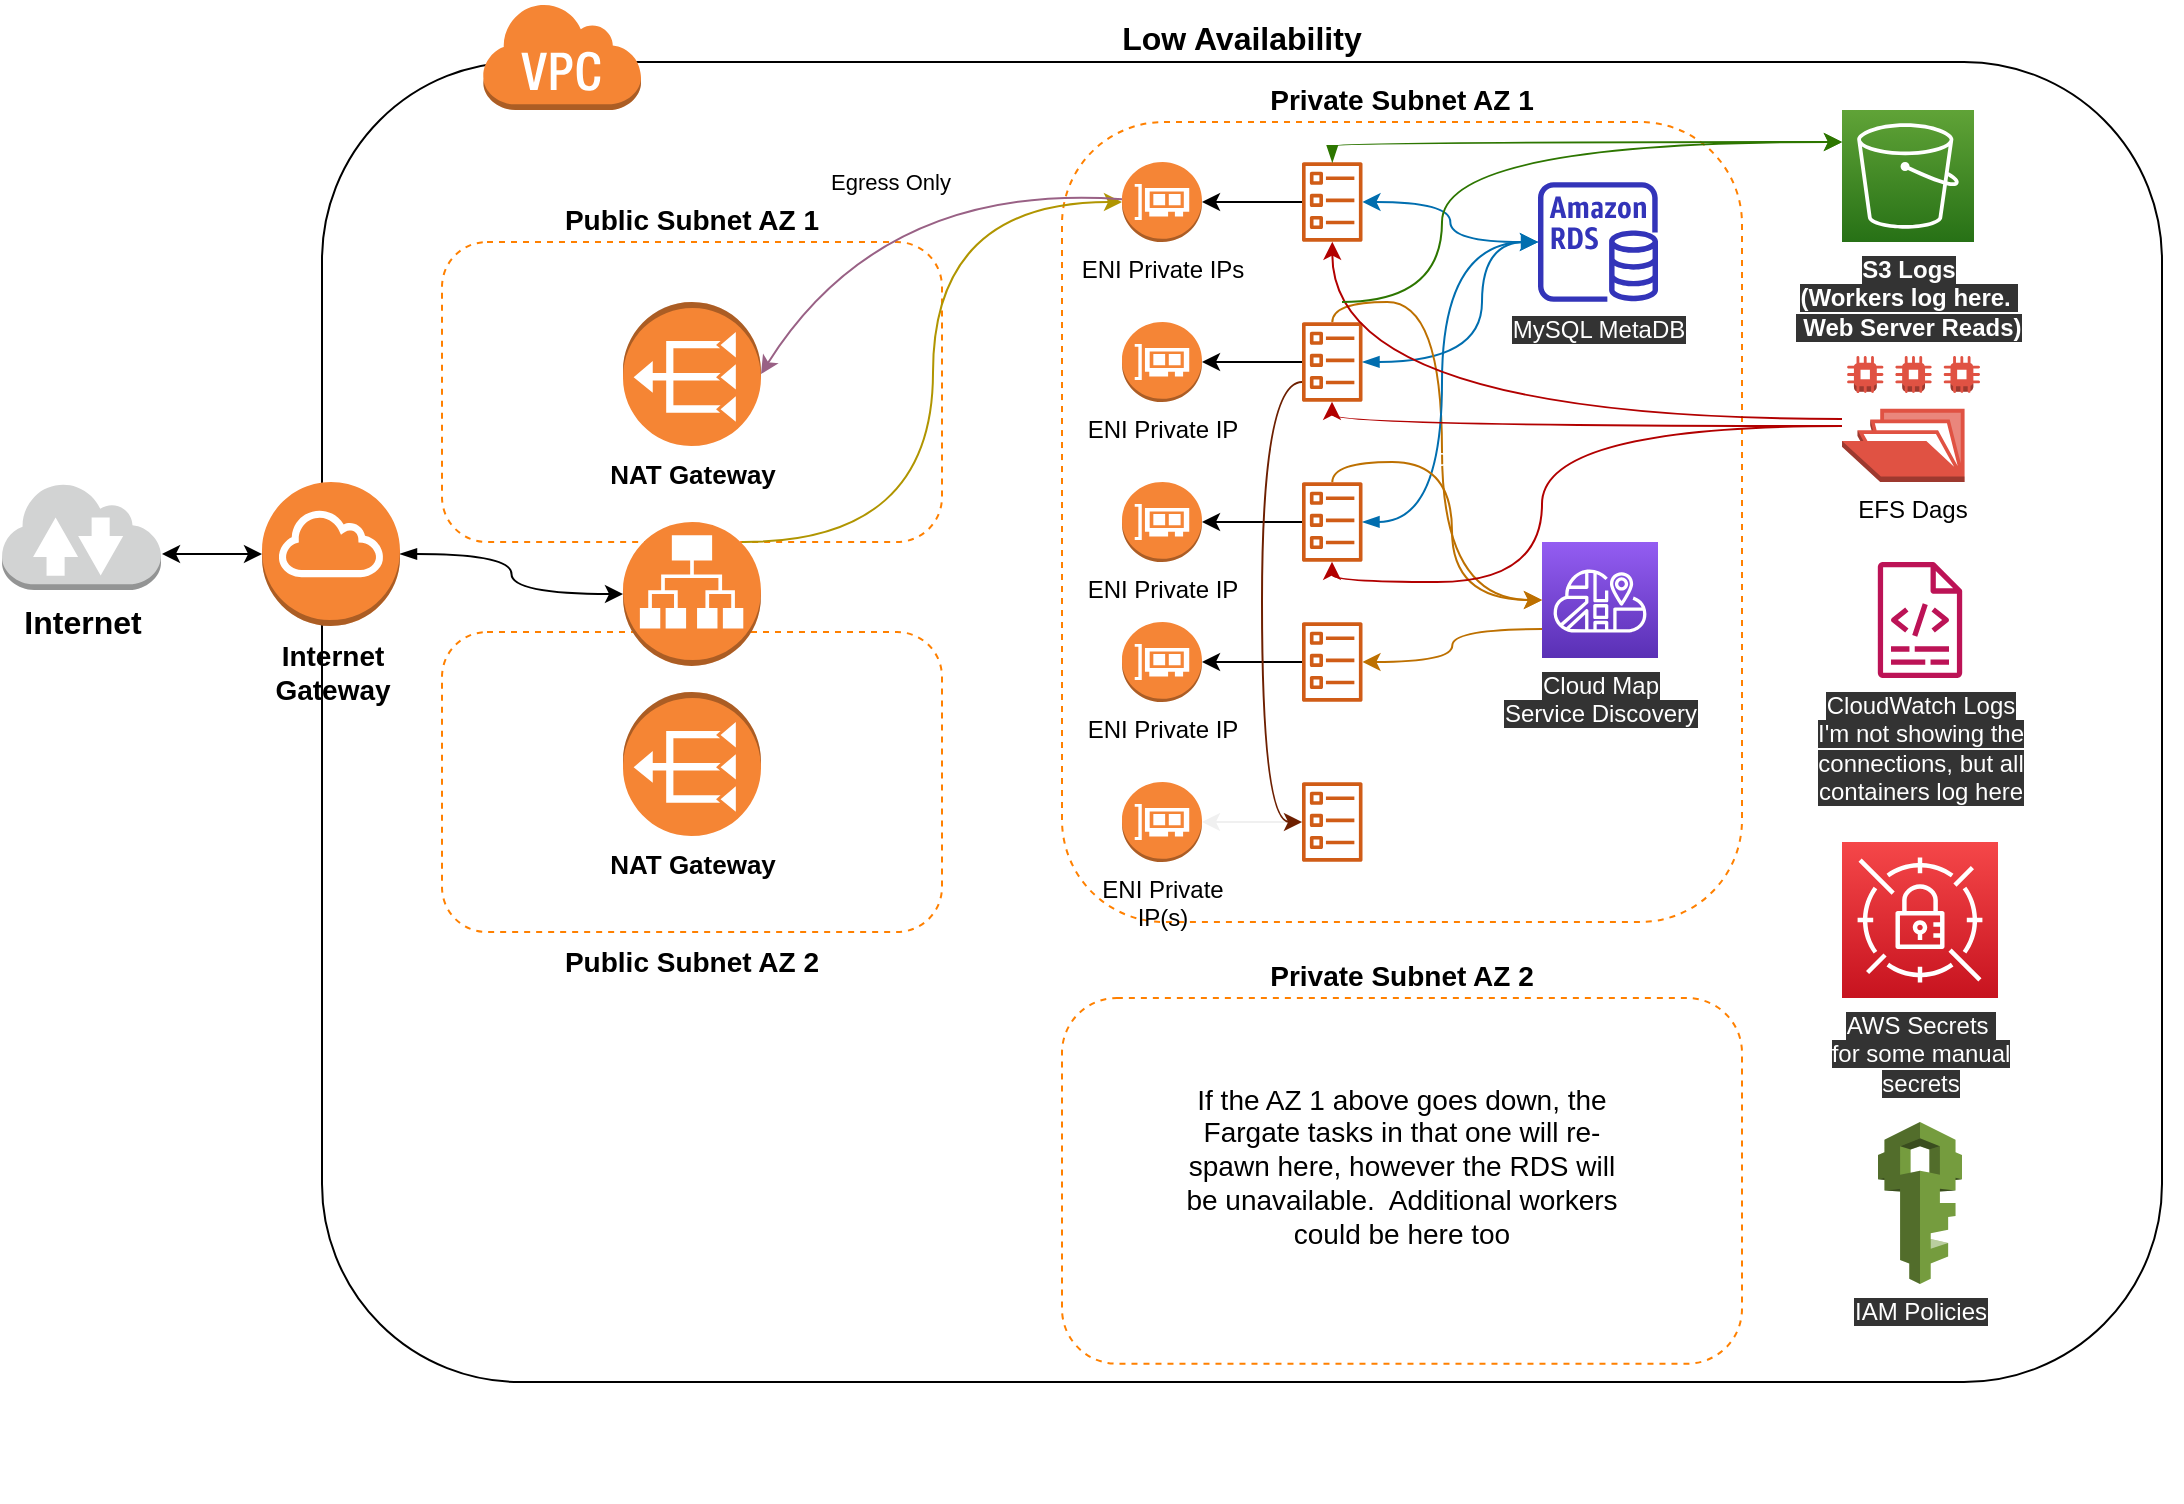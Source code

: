 <mxfile version="14.8.1" type="device"><diagram id="rlEJ2QzJx-Zcjw3BbTFM" name="Page-1"><mxGraphModel dx="1978" dy="1004" grid="1" gridSize="10" guides="1" tooltips="1" connect="1" arrows="1" fold="1" page="1" pageScale="1" pageWidth="850" pageHeight="1100" math="0" shadow="0"><root><mxCell id="0"/><mxCell id="1" parent="0"/><mxCell id="2H5rZdgAmaHdT4LToy---5" value="&lt;b&gt;&lt;font style=&quot;font-size: 16px&quot;&gt;Internet&lt;/font&gt;&lt;/b&gt;" style="outlineConnect=0;dashed=0;verticalLabelPosition=bottom;verticalAlign=top;align=center;html=1;shape=mxgraph.aws3.internet_2;fillColor=#D2D3D3;gradientColor=none;" parent="1" vertex="1"><mxGeometry x="-70" y="400" width="79.5" height="54" as="geometry"/></mxCell><mxCell id="2H5rZdgAmaHdT4LToy---8" value="" style="group;verticalAlign=bottom;" parent="1" vertex="1" connectable="0"><mxGeometry x="60" y="180" width="960" height="730" as="geometry"/></mxCell><mxCell id="2H5rZdgAmaHdT4LToy---3" value="" style="group" parent="2H5rZdgAmaHdT4LToy---8" vertex="1" connectable="0"><mxGeometry x="30" y="-20" width="920" height="740" as="geometry"/></mxCell><mxCell id="2H5rZdgAmaHdT4LToy---1" value="&lt;font style=&quot;font-size: 16px&quot;&gt;&lt;b&gt;Low Availability&lt;/b&gt;&lt;/font&gt;" style="rounded=1;whiteSpace=wrap;html=1;verticalAlign=bottom;labelPosition=center;verticalLabelPosition=top;align=center;" parent="2H5rZdgAmaHdT4LToy---3" vertex="1"><mxGeometry y="30" width="920" height="660" as="geometry"/></mxCell><mxCell id="2H5rZdgAmaHdT4LToy---2" value="" style="outlineConnect=0;dashed=0;verticalLabelPosition=bottom;verticalAlign=top;align=center;html=1;shape=mxgraph.aws3.virtual_private_cloud;fillColor=#F58534;gradientColor=none;" parent="2H5rZdgAmaHdT4LToy---3" vertex="1"><mxGeometry x="80" width="79.5" height="54" as="geometry"/></mxCell><mxCell id="2H5rZdgAmaHdT4LToy---16" value="" style="group" parent="2H5rZdgAmaHdT4LToy---3" vertex="1" connectable="0"><mxGeometry x="370" y="60" width="340" height="400" as="geometry"/></mxCell><mxCell id="2H5rZdgAmaHdT4LToy---17" value="&lt;b&gt;&lt;font style=&quot;font-size: 14px&quot;&gt;Private&amp;nbsp;Subnet AZ 1&lt;/font&gt;&lt;/b&gt;" style="rounded=1;whiteSpace=wrap;html=1;strokeColor=#FF8000;dashed=1;labelPosition=center;verticalLabelPosition=top;align=center;verticalAlign=bottom;" parent="2H5rZdgAmaHdT4LToy---16" vertex="1"><mxGeometry width="340" height="400" as="geometry"/></mxCell><mxCell id="2H5rZdgAmaHdT4LToy---61" style="edgeStyle=orthogonalEdgeStyle;curved=1;rounded=0;orthogonalLoop=1;jettySize=auto;html=1;labelBackgroundColor=#0000FF;fontColor=#0000FF;startArrow=none;startFill=0;" parent="2H5rZdgAmaHdT4LToy---16" source="2H5rZdgAmaHdT4LToy---21" target="2H5rZdgAmaHdT4LToy---41" edge="1"><mxGeometry relative="1" as="geometry"/></mxCell><mxCell id="2H5rZdgAmaHdT4LToy---21" value="&lt;font color=&quot;#ffffff&quot;&gt;Webservers &lt;br&gt;(UI + Flower)&lt;/font&gt;" style="outlineConnect=0;fontColor=#232F3E;gradientColor=none;fillColor=#D05C17;strokeColor=none;dashed=0;verticalLabelPosition=bottom;verticalAlign=top;align=center;html=1;fontSize=12;fontStyle=0;aspect=fixed;pointerEvents=1;shape=mxgraph.aws4.ecs_task;" parent="2H5rZdgAmaHdT4LToy---16" vertex="1"><mxGeometry x="120" y="20" width="30.25" height="40" as="geometry"/></mxCell><mxCell id="2H5rZdgAmaHdT4LToy---52" value="" style="edgeStyle=orthogonalEdgeStyle;curved=1;rounded=0;orthogonalLoop=1;jettySize=auto;html=1;labelBackgroundColor=#0000FF;fontColor=#0000FF;startArrow=none;startFill=0;fillColor=#f0a30a;strokeColor=#BD7000;exitX=0;exitY=0.75;exitDx=0;exitDy=0;exitPerimeter=0;" parent="2H5rZdgAmaHdT4LToy---16" source="2H5rZdgAmaHdT4LToy---38" target="2H5rZdgAmaHdT4LToy---22" edge="1"><mxGeometry relative="1" as="geometry"/></mxCell><mxCell id="2H5rZdgAmaHdT4LToy---64" style="edgeStyle=orthogonalEdgeStyle;curved=1;rounded=0;orthogonalLoop=1;jettySize=auto;html=1;labelBackgroundColor=#0000FF;fontColor=#0000FF;startArrow=none;startFill=0;" parent="2H5rZdgAmaHdT4LToy---16" source="2H5rZdgAmaHdT4LToy---22" target="2H5rZdgAmaHdT4LToy---44" edge="1"><mxGeometry relative="1" as="geometry"/></mxCell><mxCell id="2H5rZdgAmaHdT4LToy---22" value="&lt;font color=&quot;#ffffff&quot;&gt;Redis&lt;/font&gt;" style="outlineConnect=0;fontColor=#232F3E;gradientColor=none;fillColor=#D05C17;strokeColor=none;dashed=0;verticalLabelPosition=bottom;verticalAlign=top;align=center;html=1;fontSize=12;fontStyle=0;aspect=fixed;pointerEvents=1;shape=mxgraph.aws4.ecs_task;" parent="2H5rZdgAmaHdT4LToy---16" vertex="1"><mxGeometry x="120" y="250" width="30.25" height="40" as="geometry"/></mxCell><mxCell id="2H5rZdgAmaHdT4LToy---50" value="" style="edgeStyle=orthogonalEdgeStyle;curved=1;rounded=0;orthogonalLoop=1;jettySize=auto;html=1;labelBackgroundColor=#0000FF;fontColor=#0000FF;startArrow=blockThin;startFill=1;fillColor=#1ba1e2;strokeColor=#006EAF;" parent="2H5rZdgAmaHdT4LToy---16" source="2H5rZdgAmaHdT4LToy---23" target="2H5rZdgAmaHdT4LToy---39" edge="1"><mxGeometry relative="1" as="geometry"><Array as="points"><mxPoint x="210" y="120"/><mxPoint x="210" y="60"/></Array></mxGeometry></mxCell><mxCell id="2H5rZdgAmaHdT4LToy---54" style="edgeStyle=orthogonalEdgeStyle;curved=1;rounded=0;orthogonalLoop=1;jettySize=auto;html=1;labelBackgroundColor=#0000FF;fontColor=#0000FF;startArrow=none;startFill=0;fillColor=#f0a30a;strokeColor=#BD7000;entryX=0;entryY=0.5;entryDx=0;entryDy=0;entryPerimeter=0;" parent="2H5rZdgAmaHdT4LToy---16" source="2H5rZdgAmaHdT4LToy---23" target="2H5rZdgAmaHdT4LToy---38" edge="1"><mxGeometry relative="1" as="geometry"><Array as="points"><mxPoint x="135" y="90"/><mxPoint x="190" y="90"/><mxPoint x="190" y="239"/></Array></mxGeometry></mxCell><mxCell id="2H5rZdgAmaHdT4LToy---62" style="edgeStyle=orthogonalEdgeStyle;curved=1;rounded=0;orthogonalLoop=1;jettySize=auto;html=1;labelBackgroundColor=#0000FF;fontColor=#0000FF;startArrow=none;startFill=0;" parent="2H5rZdgAmaHdT4LToy---16" source="2H5rZdgAmaHdT4LToy---23" target="2H5rZdgAmaHdT4LToy---42" edge="1"><mxGeometry relative="1" as="geometry"/></mxCell><mxCell id="2H5rZdgAmaHdT4LToy---23" value="&lt;font color=&quot;#ffffff&quot;&gt;Worker(s)&lt;br&gt;(optionally auto-scaled)&lt;br&gt;&lt;/font&gt;" style="outlineConnect=0;fontColor=#232F3E;gradientColor=none;fillColor=#D05C17;strokeColor=none;dashed=0;verticalLabelPosition=bottom;verticalAlign=top;align=center;html=1;fontSize=12;fontStyle=0;aspect=fixed;pointerEvents=1;shape=mxgraph.aws4.ecs_task;" parent="2H5rZdgAmaHdT4LToy---16" vertex="1"><mxGeometry x="120" y="100" width="30.25" height="40" as="geometry"/></mxCell><mxCell id="2H5rZdgAmaHdT4LToy---49" value="" style="edgeStyle=orthogonalEdgeStyle;curved=1;rounded=0;orthogonalLoop=1;jettySize=auto;html=1;labelBackgroundColor=#0000FF;fontColor=#0000FF;startArrow=blockThin;startFill=1;fillColor=#1ba1e2;strokeColor=#006EAF;" parent="2H5rZdgAmaHdT4LToy---16" source="2H5rZdgAmaHdT4LToy---24" target="2H5rZdgAmaHdT4LToy---39" edge="1"><mxGeometry relative="1" as="geometry"><mxPoint x="230" y="60" as="targetPoint"/><Array as="points"><mxPoint x="190" y="200"/><mxPoint x="190" y="60"/></Array></mxGeometry></mxCell><mxCell id="2H5rZdgAmaHdT4LToy---53" style="edgeStyle=orthogonalEdgeStyle;curved=1;rounded=0;orthogonalLoop=1;jettySize=auto;html=1;labelBackgroundColor=#0000FF;fontColor=#0000FF;startArrow=none;startFill=0;fillColor=#f0a30a;strokeColor=#BD7000;entryX=0;entryY=0.5;entryDx=0;entryDy=0;entryPerimeter=0;" parent="2H5rZdgAmaHdT4LToy---16" source="2H5rZdgAmaHdT4LToy---24" target="2H5rZdgAmaHdT4LToy---38" edge="1"><mxGeometry relative="1" as="geometry"><Array as="points"><mxPoint x="135" y="170"/><mxPoint x="195" y="170"/><mxPoint x="195" y="239"/></Array></mxGeometry></mxCell><mxCell id="2H5rZdgAmaHdT4LToy---63" style="edgeStyle=orthogonalEdgeStyle;curved=1;rounded=0;orthogonalLoop=1;jettySize=auto;html=1;labelBackgroundColor=#0000FF;fontColor=#0000FF;startArrow=none;startFill=0;" parent="2H5rZdgAmaHdT4LToy---16" source="2H5rZdgAmaHdT4LToy---24" target="2H5rZdgAmaHdT4LToy---43" edge="1"><mxGeometry relative="1" as="geometry"/></mxCell><mxCell id="2H5rZdgAmaHdT4LToy---24" value="&lt;font color=&quot;#ffffff&quot;&gt;Scheduler&lt;br&gt;&lt;/font&gt;" style="outlineConnect=0;fontColor=#232F3E;gradientColor=none;fillColor=#D05C17;strokeColor=none;dashed=0;verticalLabelPosition=bottom;verticalAlign=top;align=center;html=1;fontSize=12;fontStyle=0;aspect=fixed;pointerEvents=1;shape=mxgraph.aws4.ecs_task;" parent="2H5rZdgAmaHdT4LToy---16" vertex="1"><mxGeometry x="120" y="180" width="30.25" height="40" as="geometry"/></mxCell><mxCell id="2H5rZdgAmaHdT4LToy---38" value="&lt;font color=&quot;#ffffff&quot; style=&quot;background-color: rgb(51 , 51 , 51)&quot;&gt;Cloud Map &lt;br&gt;Service Discovery&lt;/font&gt;" style="points=[[0,0,0],[0.25,0,0],[0.5,0,0],[0.75,0,0],[1,0,0],[0,1,0],[0.25,1,0],[0.5,1,0],[0.75,1,0],[1,1,0],[0,0.25,0],[0,0.5,0],[0,0.75,0],[1,0.25,0],[1,0.5,0],[1,0.75,0]];outlineConnect=0;fontColor=#232F3E;gradientColor=#945DF2;gradientDirection=north;fillColor=#5A30B5;strokeColor=#ffffff;dashed=0;verticalLabelPosition=bottom;verticalAlign=top;align=center;html=1;fontSize=12;fontStyle=0;aspect=fixed;shape=mxgraph.aws4.resourceIcon;resIcon=mxgraph.aws4.cloud_map;" parent="2H5rZdgAmaHdT4LToy---16" vertex="1"><mxGeometry x="240" y="210" width="58" height="58" as="geometry"/></mxCell><mxCell id="2H5rZdgAmaHdT4LToy---45" value="" style="edgeStyle=orthogonalEdgeStyle;rounded=0;orthogonalLoop=1;jettySize=auto;html=1;curved=1;labelBorderColor=none;fillColor=#1ba1e2;strokeColor=#006EAF;startArrow=blockThin;startFill=1;" parent="2H5rZdgAmaHdT4LToy---16" source="2H5rZdgAmaHdT4LToy---39" target="2H5rZdgAmaHdT4LToy---21" edge="1"><mxGeometry relative="1" as="geometry"/></mxCell><mxCell id="2H5rZdgAmaHdT4LToy---39" value="&lt;font color=&quot;#ffffff&quot; style=&quot;background-color: rgb(51 , 51 , 51)&quot;&gt;MySQL MetaDB&lt;/font&gt;" style="outlineConnect=0;fontColor=#232F3E;gradientColor=none;fillColor=#3334B9;strokeColor=none;dashed=0;verticalLabelPosition=bottom;verticalAlign=top;align=center;html=1;fontSize=12;fontStyle=0;aspect=fixed;pointerEvents=1;shape=mxgraph.aws4.rds_instance;" parent="2H5rZdgAmaHdT4LToy---16" vertex="1"><mxGeometry x="238" y="30" width="60" height="60" as="geometry"/></mxCell><mxCell id="2H5rZdgAmaHdT4LToy---41" value="ENI Private IPs" style="outlineConnect=0;dashed=0;verticalLabelPosition=bottom;verticalAlign=top;align=center;html=1;shape=mxgraph.aws3.elastic_network_interface;fillColor=#F58536;gradientColor=none;strokeColor=#FF8000;" parent="2H5rZdgAmaHdT4LToy---16" vertex="1"><mxGeometry x="30" y="20" width="40" height="40" as="geometry"/></mxCell><mxCell id="2H5rZdgAmaHdT4LToy---42" value="ENI Private IP" style="outlineConnect=0;dashed=0;verticalLabelPosition=bottom;verticalAlign=top;align=center;html=1;shape=mxgraph.aws3.elastic_network_interface;fillColor=#F58536;gradientColor=none;strokeColor=#FF8000;" parent="2H5rZdgAmaHdT4LToy---16" vertex="1"><mxGeometry x="30" y="100" width="40" height="40" as="geometry"/></mxCell><mxCell id="2H5rZdgAmaHdT4LToy---43" value="ENI Private IP" style="outlineConnect=0;dashed=0;verticalLabelPosition=bottom;verticalAlign=top;align=center;html=1;shape=mxgraph.aws3.elastic_network_interface;fillColor=#F58536;gradientColor=none;strokeColor=#FF8000;" parent="2H5rZdgAmaHdT4LToy---16" vertex="1"><mxGeometry x="30" y="180" width="40" height="40" as="geometry"/></mxCell><mxCell id="2H5rZdgAmaHdT4LToy---44" value="ENI Private IP" style="outlineConnect=0;dashed=0;verticalLabelPosition=bottom;verticalAlign=top;align=center;html=1;shape=mxgraph.aws3.elastic_network_interface;fillColor=#F58536;gradientColor=none;strokeColor=#FF8000;" parent="2H5rZdgAmaHdT4LToy---16" vertex="1"><mxGeometry x="30" y="250" width="40" height="40" as="geometry"/></mxCell><mxCell id="HnRHyUcFHt2Z3D-bXcrU-2" style="edgeStyle=orthogonalEdgeStyle;curved=1;orthogonalLoop=1;jettySize=auto;html=1;labelBackgroundColor=#0000FF;fontColor=#0000FF;startArrow=none;startFill=0;strokeColor=#f0f0f0;" edge="1" parent="2H5rZdgAmaHdT4LToy---16" source="2H5rZdgAmaHdT4LToy---79" target="HnRHyUcFHt2Z3D-bXcrU-1"><mxGeometry relative="1" as="geometry"/></mxCell><mxCell id="2H5rZdgAmaHdT4LToy---79" value="&lt;font color=&quot;#ffffff&quot;&gt;On-Demand Tasks&lt;/font&gt;" style="outlineConnect=0;fontColor=#232F3E;gradientColor=none;fillColor=#D05C17;strokeColor=none;dashed=0;verticalLabelPosition=bottom;verticalAlign=top;align=center;html=1;fontSize=12;fontStyle=0;aspect=fixed;pointerEvents=1;shape=mxgraph.aws4.ecs_task;" parent="2H5rZdgAmaHdT4LToy---16" vertex="1"><mxGeometry x="120" y="330" width="30.25" height="40" as="geometry"/></mxCell><mxCell id="2H5rZdgAmaHdT4LToy---83" style="edgeStyle=orthogonalEdgeStyle;curved=1;orthogonalLoop=1;jettySize=auto;html=1;labelBackgroundColor=#0000FF;fontColor=#0000FF;startArrow=none;startFill=0;strokeColor=#6D1F00;fillColor=#a0522d;" parent="2H5rZdgAmaHdT4LToy---16" source="2H5rZdgAmaHdT4LToy---23" target="2H5rZdgAmaHdT4LToy---79" edge="1"><mxGeometry relative="1" as="geometry"><mxPoint x="110" y="130" as="sourcePoint"/><Array as="points"><mxPoint x="100" y="130"/><mxPoint x="100" y="350"/></Array></mxGeometry></mxCell><mxCell id="HnRHyUcFHt2Z3D-bXcrU-1" value="ENI Private &lt;br&gt;IP(s)" style="outlineConnect=0;dashed=0;verticalLabelPosition=bottom;verticalAlign=top;align=center;html=1;shape=mxgraph.aws3.elastic_network_interface;fillColor=#F58536;gradientColor=none;strokeColor=#FF8000;" vertex="1" parent="2H5rZdgAmaHdT4LToy---16"><mxGeometry x="30" y="330" width="40" height="40" as="geometry"/></mxCell><mxCell id="2H5rZdgAmaHdT4LToy---55" style="edgeStyle=orthogonalEdgeStyle;curved=1;rounded=0;orthogonalLoop=1;jettySize=auto;html=1;labelBackgroundColor=#0000FF;fontColor=#0000FF;startArrow=none;startFill=0;fillColor=#e51400;strokeColor=#B20000;" parent="2H5rZdgAmaHdT4LToy---3" source="2H5rZdgAmaHdT4LToy---40" target="2H5rZdgAmaHdT4LToy---24" edge="1"><mxGeometry relative="1" as="geometry"><Array as="points"><mxPoint x="610" y="212"/><mxPoint x="610" y="290"/><mxPoint x="505" y="290"/></Array></mxGeometry></mxCell><mxCell id="2H5rZdgAmaHdT4LToy---56" style="edgeStyle=orthogonalEdgeStyle;curved=1;rounded=0;orthogonalLoop=1;jettySize=auto;html=1;labelBackgroundColor=#0000FF;fontColor=#0000FF;startArrow=none;startFill=0;fillColor=#e51400;strokeColor=#B20000;" parent="2H5rZdgAmaHdT4LToy---3" source="2H5rZdgAmaHdT4LToy---40" target="2H5rZdgAmaHdT4LToy---23" edge="1"><mxGeometry relative="1" as="geometry"><Array as="points"><mxPoint x="505" y="212"/></Array></mxGeometry></mxCell><mxCell id="2H5rZdgAmaHdT4LToy---57" style="edgeStyle=orthogonalEdgeStyle;curved=1;rounded=0;orthogonalLoop=1;jettySize=auto;html=1;labelBackgroundColor=#0000FF;fontColor=#0000FF;startArrow=none;startFill=0;fillColor=#e51400;strokeColor=#B20000;" parent="2H5rZdgAmaHdT4LToy---3" source="2H5rZdgAmaHdT4LToy---40" target="2H5rZdgAmaHdT4LToy---21" edge="1"><mxGeometry relative="1" as="geometry"/></mxCell><mxCell id="2H5rZdgAmaHdT4LToy---40" value="EFS Dags" style="outlineConnect=0;dashed=0;verticalLabelPosition=bottom;verticalAlign=top;align=center;html=1;shape=mxgraph.aws3.efs_share;fillColor=#E05243;gradientColor=none;strokeColor=#FF8000;" parent="2H5rZdgAmaHdT4LToy---3" vertex="1"><mxGeometry x="760" y="177" width="69" height="63" as="geometry"/></mxCell><mxCell id="2H5rZdgAmaHdT4LToy---58" value="&lt;b&gt;&lt;font color=&quot;#ffffff&quot; style=&quot;background-color: rgb(51 , 51 , 51)&quot;&gt;S3 Logs &lt;br&gt;(Workers log here.&amp;nbsp;&lt;br&gt;&amp;nbsp;Web Server Reads)&lt;/font&gt;&lt;/b&gt;" style="points=[[0,0,0],[0.25,0,0],[0.5,0,0],[0.75,0,0],[1,0,0],[0,1,0],[0.25,1,0],[0.5,1,0],[0.75,1,0],[1,1,0],[0,0.25,0],[0,0.5,0],[0,0.75,0],[1,0.25,0],[1,0.5,0],[1,0.75,0]];outlineConnect=0;fontColor=#232F3E;gradientColor=#60A337;gradientDirection=north;fillColor=#277116;strokeColor=#ffffff;dashed=0;verticalLabelPosition=bottom;verticalAlign=top;align=center;html=1;fontSize=12;fontStyle=0;aspect=fixed;shape=mxgraph.aws4.resourceIcon;resIcon=mxgraph.aws4.s3;" parent="2H5rZdgAmaHdT4LToy---3" vertex="1"><mxGeometry x="760" y="54" width="66" height="66" as="geometry"/></mxCell><mxCell id="2H5rZdgAmaHdT4LToy---59" style="edgeStyle=orthogonalEdgeStyle;curved=1;rounded=0;orthogonalLoop=1;jettySize=auto;html=1;labelBackgroundColor=#0000FF;fontColor=#0000FF;startArrow=blockThin;startFill=1;fillColor=#60a917;strokeColor=#2D7600;" parent="2H5rZdgAmaHdT4LToy---3" source="2H5rZdgAmaHdT4LToy---21" target="2H5rZdgAmaHdT4LToy---58" edge="1"><mxGeometry relative="1" as="geometry"><Array as="points"><mxPoint x="505" y="70"/></Array></mxGeometry></mxCell><mxCell id="2H5rZdgAmaHdT4LToy---65" value="&lt;font color=&quot;#ffffff&quot; style=&quot;background-color: rgb(51 , 51 , 51)&quot;&gt;CloudWatch Logs&lt;br&gt;I'm not showing the&lt;br&gt;connections, but all&lt;br&gt;containers log here&lt;br&gt;&lt;/font&gt;" style="outlineConnect=0;fontColor=#232F3E;gradientColor=none;fillColor=#BC1356;strokeColor=none;dashed=0;verticalLabelPosition=bottom;verticalAlign=top;align=center;html=1;fontSize=12;fontStyle=0;aspect=fixed;pointerEvents=1;shape=mxgraph.aws4.logs;" parent="2H5rZdgAmaHdT4LToy---3" vertex="1"><mxGeometry x="760" y="280" width="78" height="58" as="geometry"/></mxCell><mxCell id="2H5rZdgAmaHdT4LToy---20" value="" style="group" parent="2H5rZdgAmaHdT4LToy---3" vertex="1" connectable="0"><mxGeometry x="60" y="120" width="250" height="150" as="geometry"/></mxCell><mxCell id="2H5rZdgAmaHdT4LToy---10" value="&lt;b&gt;&lt;font style=&quot;font-size: 14px&quot;&gt;Public Subnet AZ 1&lt;/font&gt;&lt;/b&gt;" style="rounded=1;whiteSpace=wrap;html=1;strokeColor=#FF8000;dashed=1;labelPosition=center;verticalLabelPosition=top;align=center;verticalAlign=bottom;" parent="2H5rZdgAmaHdT4LToy---20" vertex="1"><mxGeometry width="250" height="150" as="geometry"/></mxCell><mxCell id="2H5rZdgAmaHdT4LToy---11" value="&lt;b&gt;&lt;font style=&quot;font-size: 13px&quot;&gt;NAT Gateway&lt;/font&gt;&lt;/b&gt;" style="outlineConnect=0;dashed=0;verticalLabelPosition=bottom;verticalAlign=top;align=center;html=1;shape=mxgraph.aws3.vpc_nat_gateway;fillColor=#F58534;gradientColor=none;strokeColor=#FF8000;direction=west;" parent="2H5rZdgAmaHdT4LToy---20" vertex="1"><mxGeometry x="90.5" y="30" width="69" height="72" as="geometry"/></mxCell><mxCell id="2H5rZdgAmaHdT4LToy---19" value="" style="group;align=center;" parent="2H5rZdgAmaHdT4LToy---3" vertex="1" connectable="0"><mxGeometry x="60" y="315" width="250" height="150" as="geometry"/></mxCell><mxCell id="2H5rZdgAmaHdT4LToy---14" value="&lt;div&gt;&lt;b&gt;&lt;font style=&quot;font-size: 14px&quot;&gt;Public Subnet AZ 2&lt;/font&gt;&lt;/b&gt;&lt;/div&gt;" style="rounded=1;whiteSpace=wrap;html=1;strokeColor=#FF8000;dashed=1;labelPosition=center;verticalLabelPosition=bottom;align=center;verticalAlign=top;" parent="2H5rZdgAmaHdT4LToy---19" vertex="1"><mxGeometry width="250" height="150" as="geometry"/></mxCell><mxCell id="2H5rZdgAmaHdT4LToy---15" value="&lt;b&gt;&lt;font style=&quot;font-size: 13px&quot;&gt;NAT Gateway&lt;/font&gt;&lt;/b&gt;" style="outlineConnect=0;dashed=0;verticalLabelPosition=bottom;verticalAlign=top;align=center;html=1;shape=mxgraph.aws3.vpc_nat_gateway;fillColor=#F58534;gradientColor=none;strokeColor=#FF8000;direction=west;" parent="2H5rZdgAmaHdT4LToy---19" vertex="1"><mxGeometry x="90.5" y="30" width="69" height="72" as="geometry"/></mxCell><mxCell id="2H5rZdgAmaHdT4LToy---73" style="edgeStyle=orthogonalEdgeStyle;curved=1;rounded=0;orthogonalLoop=1;jettySize=auto;html=1;entryX=0;entryY=0.5;entryDx=0;entryDy=0;entryPerimeter=0;labelBackgroundColor=#0000FF;fontColor=#0000FF;startArrow=none;startFill=0;fillColor=#e3c800;strokeColor=#B09500;" parent="2H5rZdgAmaHdT4LToy---3" target="2H5rZdgAmaHdT4LToy---41" edge="1"><mxGeometry relative="1" as="geometry"><mxPoint x="210" y="270" as="sourcePoint"/></mxGeometry></mxCell><mxCell id="2H5rZdgAmaHdT4LToy---71" value="&lt;font color=&quot;#ffffff&quot; size=&quot;1&quot;&gt;&lt;b style=&quot;font-size: 14px&quot;&gt;ALB&lt;/b&gt;&lt;/font&gt;" style="outlineConnect=0;dashed=0;verticalLabelPosition=middle;verticalAlign=middle;align=left;html=1;shape=mxgraph.aws3.application_load_balancer;fillColor=#F58534;gradientColor=none;fontColor=#0000FF;strokeColor=#FF8000;labelPosition=right;" parent="2H5rZdgAmaHdT4LToy---3" vertex="1"><mxGeometry x="150.5" y="260" width="69" height="72" as="geometry"/></mxCell><mxCell id="2H5rZdgAmaHdT4LToy---74" value="" style="endArrow=classic;html=1;labelBackgroundColor=#0000FF;fontColor=#0000FF;strokeColor=#996185;entryX=0;entryY=0.5;entryDx=0;entryDy=0;entryPerimeter=0;curved=1;gradientColor=#d5739d;fillColor=#e6d0de;" parent="2H5rZdgAmaHdT4LToy---3" source="2H5rZdgAmaHdT4LToy---41" target="2H5rZdgAmaHdT4LToy---11" edge="1"><mxGeometry relative="1" as="geometry"><mxPoint x="160" y="380" as="sourcePoint"/><mxPoint x="260" y="380" as="targetPoint"/><Array as="points"><mxPoint x="280" y="90"/></Array></mxGeometry></mxCell><mxCell id="2H5rZdgAmaHdT4LToy---75" value="Egress Only" style="edgeLabel;resizable=0;html=1;align=center;verticalAlign=middle;" parent="2H5rZdgAmaHdT4LToy---74" connectable="0" vertex="1"><mxGeometry relative="1" as="geometry"/></mxCell><mxCell id="2H5rZdgAmaHdT4LToy---78" value="&lt;font color=&quot;#ffffff&quot; style=&quot;background-color: rgb(51 , 51 , 51)&quot;&gt;AWS Secrets&amp;nbsp;&lt;br&gt;for some manual&lt;br&gt;secrets&lt;br&gt;&lt;/font&gt;" style="points=[[0,0,0],[0.25,0,0],[0.5,0,0],[0.75,0,0],[1,0,0],[0,1,0],[0.25,1,0],[0.5,1,0],[0.75,1,0],[1,1,0],[0,0.25,0],[0,0.5,0],[0,0.75,0],[1,0.25,0],[1,0.5,0],[1,0.75,0]];outlineConnect=0;fontColor=#232F3E;gradientColor=#F54749;gradientDirection=north;fillColor=#C7131F;strokeColor=#ffffff;dashed=0;verticalLabelPosition=bottom;verticalAlign=top;align=center;html=1;fontSize=12;fontStyle=0;aspect=fixed;shape=mxgraph.aws4.resourceIcon;resIcon=mxgraph.aws4.secrets_manager;" parent="2H5rZdgAmaHdT4LToy---3" vertex="1"><mxGeometry x="760" y="420" width="78" height="78" as="geometry"/></mxCell><mxCell id="2H5rZdgAmaHdT4LToy---34" value="" style="group" parent="2H5rZdgAmaHdT4LToy---3" vertex="1" connectable="0"><mxGeometry x="370" y="498" width="340" height="182.857" as="geometry"/></mxCell><mxCell id="2H5rZdgAmaHdT4LToy---26" value="&lt;b&gt;&lt;font style=&quot;font-size: 14px&quot;&gt;Private&amp;nbsp;Subnet AZ 2&lt;/font&gt;&lt;/b&gt;" style="rounded=1;whiteSpace=wrap;html=1;strokeColor=#FF8000;dashed=1;labelPosition=center;verticalLabelPosition=top;align=center;verticalAlign=bottom;" parent="2H5rZdgAmaHdT4LToy---34" vertex="1"><mxGeometry width="340" height="182.857" as="geometry"/></mxCell><mxCell id="2H5rZdgAmaHdT4LToy---31" value="&lt;font style=&quot;font-size: 14px&quot;&gt;If the AZ 1 above goes down, the Fargate tasks in that one will re-spawn here, however the RDS will be unavailable.&amp;nbsp; Additional workers could be here too&lt;/font&gt;" style="text;html=1;strokeColor=none;fillColor=none;align=center;verticalAlign=middle;whiteSpace=wrap;rounded=0;dashed=1;" parent="2H5rZdgAmaHdT4LToy---34" vertex="1"><mxGeometry x="60" y="40" width="220" height="88.57" as="geometry"/></mxCell><mxCell id="2H5rZdgAmaHdT4LToy---84" value="&lt;font color=&quot;#ffffff&quot; style=&quot;background-color: rgb(51 , 51 , 51)&quot;&gt;IAM Policies&lt;/font&gt;" style="outlineConnect=0;dashed=0;verticalLabelPosition=bottom;verticalAlign=top;align=center;html=1;shape=mxgraph.aws3.iam;fillColor=#759C3E;gradientColor=none;fontColor=#0000FF;strokeColor=#FF8000;" parent="2H5rZdgAmaHdT4LToy---3" vertex="1"><mxGeometry x="778" y="560" width="42" height="81" as="geometry"/></mxCell><mxCell id="2H5rZdgAmaHdT4LToy---72" style="edgeStyle=orthogonalEdgeStyle;curved=1;rounded=0;orthogonalLoop=1;jettySize=auto;html=1;labelBackgroundColor=#0000FF;fontColor=#0000FF;startArrow=blockThin;startFill=1;" parent="2H5rZdgAmaHdT4LToy---8" source="2H5rZdgAmaHdT4LToy---6" target="2H5rZdgAmaHdT4LToy---71" edge="1"><mxGeometry relative="1" as="geometry"/></mxCell><mxCell id="2H5rZdgAmaHdT4LToy---6" value="&lt;b style=&quot;font-size: 14px&quot;&gt;Internet &lt;br&gt;Gateway&lt;/b&gt;" style="outlineConnect=0;dashed=0;verticalLabelPosition=bottom;verticalAlign=top;align=center;html=1;shape=mxgraph.aws3.internet_gateway;fillColor=#F58534;gradientColor=none;" parent="2H5rZdgAmaHdT4LToy---8" vertex="1"><mxGeometry y="220" width="69" height="72" as="geometry"/></mxCell><mxCell id="2H5rZdgAmaHdT4LToy---9" value="" style="endArrow=classic;startArrow=classic;html=1;entryX=0;entryY=0.5;entryDx=0;entryDy=0;entryPerimeter=0;" parent="1" target="2H5rZdgAmaHdT4LToy---6" edge="1"><mxGeometry width="50" height="50" relative="1" as="geometry"><mxPoint x="10" y="436" as="sourcePoint"/><mxPoint x="50" y="430" as="targetPoint"/></mxGeometry></mxCell><mxCell id="2H5rZdgAmaHdT4LToy---60" style="edgeStyle=orthogonalEdgeStyle;curved=1;rounded=0;orthogonalLoop=1;jettySize=auto;html=1;labelBackgroundColor=#0000FF;fontColor=#0000FF;startArrow=none;startFill=0;fillColor=#60a917;strokeColor=#2D7600;" parent="1" target="2H5rZdgAmaHdT4LToy---58" edge="1"><mxGeometry relative="1" as="geometry"><mxPoint x="600" y="310" as="sourcePoint"/><Array as="points"><mxPoint x="650" y="310"/><mxPoint x="650" y="230"/></Array></mxGeometry></mxCell></root></mxGraphModel></diagram></mxfile>